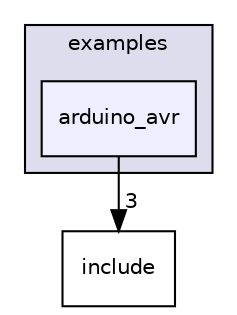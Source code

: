 digraph "examples/arduino_avr" {
  compound=true
  node [ fontsize="10", fontname="Helvetica"];
  edge [ labelfontsize="10", labelfontname="Helvetica"];
  subgraph clusterdir_d28a4824dc47e487b107a5db32ef43c4 {
    graph [ bgcolor="#ddddee", pencolor="black", label="examples" fontname="Helvetica", fontsize="10", URL="dir_d28a4824dc47e487b107a5db32ef43c4.html"]
  dir_03d0435b9536f16a60e5ac83d122b10a [shape=box, label="arduino_avr", style="filled", fillcolor="#eeeeff", pencolor="black", URL="dir_03d0435b9536f16a60e5ac83d122b10a.html"];
  }
  dir_d44c64559bbebec7f509842c48db8b23 [shape=box label="include" URL="dir_d44c64559bbebec7f509842c48db8b23.html"];
  dir_03d0435b9536f16a60e5ac83d122b10a->dir_d44c64559bbebec7f509842c48db8b23 [headlabel="3", labeldistance=1.5 headhref="dir_000001_000004.html"];
}
